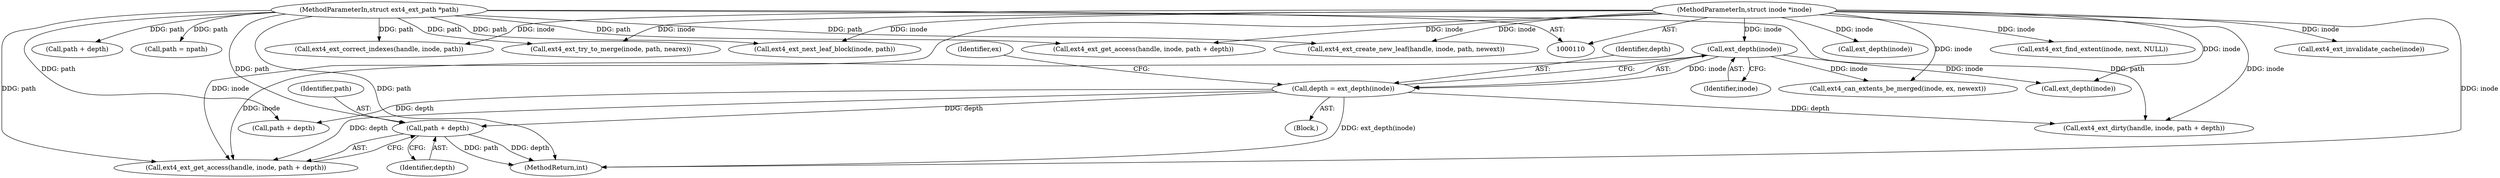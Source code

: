 digraph "0_linux_744692dc059845b2a3022119871846e74d4f6e11_1@pointer" {
"1000191" [label="(Call,path + depth)"];
"1000113" [label="(MethodParameterIn,struct ext4_ext_path *path)"];
"1000138" [label="(Call,depth = ext_depth(inode))"];
"1000140" [label="(Call,ext_depth(inode))"];
"1000112" [label="(MethodParameterIn,struct inode *inode)"];
"1000285" [label="(Call,ext4_ext_find_extent(inode, next, NULL))"];
"1000116" [label="(Block,)"];
"1000112" [label="(MethodParameterIn,struct inode *inode)"];
"1000343" [label="(Call,ext4_ext_create_new_leaf(handle, inode, path, newext))"];
"1000232" [label="(Call,ext_depth(inode))"];
"1000191" [label="(Call,path + depth)"];
"1000585" [label="(Call,ext4_ext_correct_indexes(handle, inode, path))"];
"1000141" [label="(Identifier,inode)"];
"1000138" [label="(Call,depth = ext_depth(inode))"];
"1000594" [label="(Call,ext4_ext_dirty(handle, inode, path + depth))"];
"1000188" [label="(Call,ext4_ext_get_access(handle, inode, path + depth))"];
"1000612" [label="(MethodReturn,int)"];
"1000597" [label="(Call,path + depth)"];
"1000608" [label="(Call,ext4_ext_invalidate_cache(inode))"];
"1000579" [label="(Call,ext4_ext_try_to_merge(inode, path, nearex))"];
"1000258" [label="(Call,ext4_ext_next_leaf_block(inode, path))"];
"1000372" [label="(Call,ext4_ext_get_access(handle, inode, path + depth))"];
"1000375" [label="(Call,path + depth)"];
"1000140" [label="(Call,ext_depth(inode))"];
"1000165" [label="(Call,ext4_can_extents_be_merged(inode, ex, newext))"];
"1000353" [label="(Call,ext_depth(inode))"];
"1000327" [label="(Call,path = npath)"];
"1000193" [label="(Identifier,depth)"];
"1000192" [label="(Identifier,path)"];
"1000139" [label="(Identifier,depth)"];
"1000113" [label="(MethodParameterIn,struct ext4_ext_path *path)"];
"1000143" [label="(Identifier,ex)"];
"1000191" -> "1000188"  [label="AST: "];
"1000191" -> "1000193"  [label="CFG: "];
"1000192" -> "1000191"  [label="AST: "];
"1000193" -> "1000191"  [label="AST: "];
"1000188" -> "1000191"  [label="CFG: "];
"1000191" -> "1000612"  [label="DDG: depth"];
"1000191" -> "1000612"  [label="DDG: path"];
"1000113" -> "1000191"  [label="DDG: path"];
"1000138" -> "1000191"  [label="DDG: depth"];
"1000113" -> "1000110"  [label="AST: "];
"1000113" -> "1000612"  [label="DDG: path"];
"1000113" -> "1000188"  [label="DDG: path"];
"1000113" -> "1000258"  [label="DDG: path"];
"1000113" -> "1000327"  [label="DDG: path"];
"1000113" -> "1000343"  [label="DDG: path"];
"1000113" -> "1000372"  [label="DDG: path"];
"1000113" -> "1000375"  [label="DDG: path"];
"1000113" -> "1000579"  [label="DDG: path"];
"1000113" -> "1000585"  [label="DDG: path"];
"1000113" -> "1000594"  [label="DDG: path"];
"1000113" -> "1000597"  [label="DDG: path"];
"1000138" -> "1000116"  [label="AST: "];
"1000138" -> "1000140"  [label="CFG: "];
"1000139" -> "1000138"  [label="AST: "];
"1000140" -> "1000138"  [label="AST: "];
"1000143" -> "1000138"  [label="CFG: "];
"1000138" -> "1000612"  [label="DDG: ext_depth(inode)"];
"1000140" -> "1000138"  [label="DDG: inode"];
"1000138" -> "1000188"  [label="DDG: depth"];
"1000138" -> "1000594"  [label="DDG: depth"];
"1000138" -> "1000597"  [label="DDG: depth"];
"1000140" -> "1000141"  [label="CFG: "];
"1000141" -> "1000140"  [label="AST: "];
"1000112" -> "1000140"  [label="DDG: inode"];
"1000140" -> "1000165"  [label="DDG: inode"];
"1000140" -> "1000188"  [label="DDG: inode"];
"1000140" -> "1000232"  [label="DDG: inode"];
"1000112" -> "1000110"  [label="AST: "];
"1000112" -> "1000612"  [label="DDG: inode"];
"1000112" -> "1000165"  [label="DDG: inode"];
"1000112" -> "1000188"  [label="DDG: inode"];
"1000112" -> "1000232"  [label="DDG: inode"];
"1000112" -> "1000258"  [label="DDG: inode"];
"1000112" -> "1000285"  [label="DDG: inode"];
"1000112" -> "1000343"  [label="DDG: inode"];
"1000112" -> "1000353"  [label="DDG: inode"];
"1000112" -> "1000372"  [label="DDG: inode"];
"1000112" -> "1000579"  [label="DDG: inode"];
"1000112" -> "1000585"  [label="DDG: inode"];
"1000112" -> "1000594"  [label="DDG: inode"];
"1000112" -> "1000608"  [label="DDG: inode"];
}
